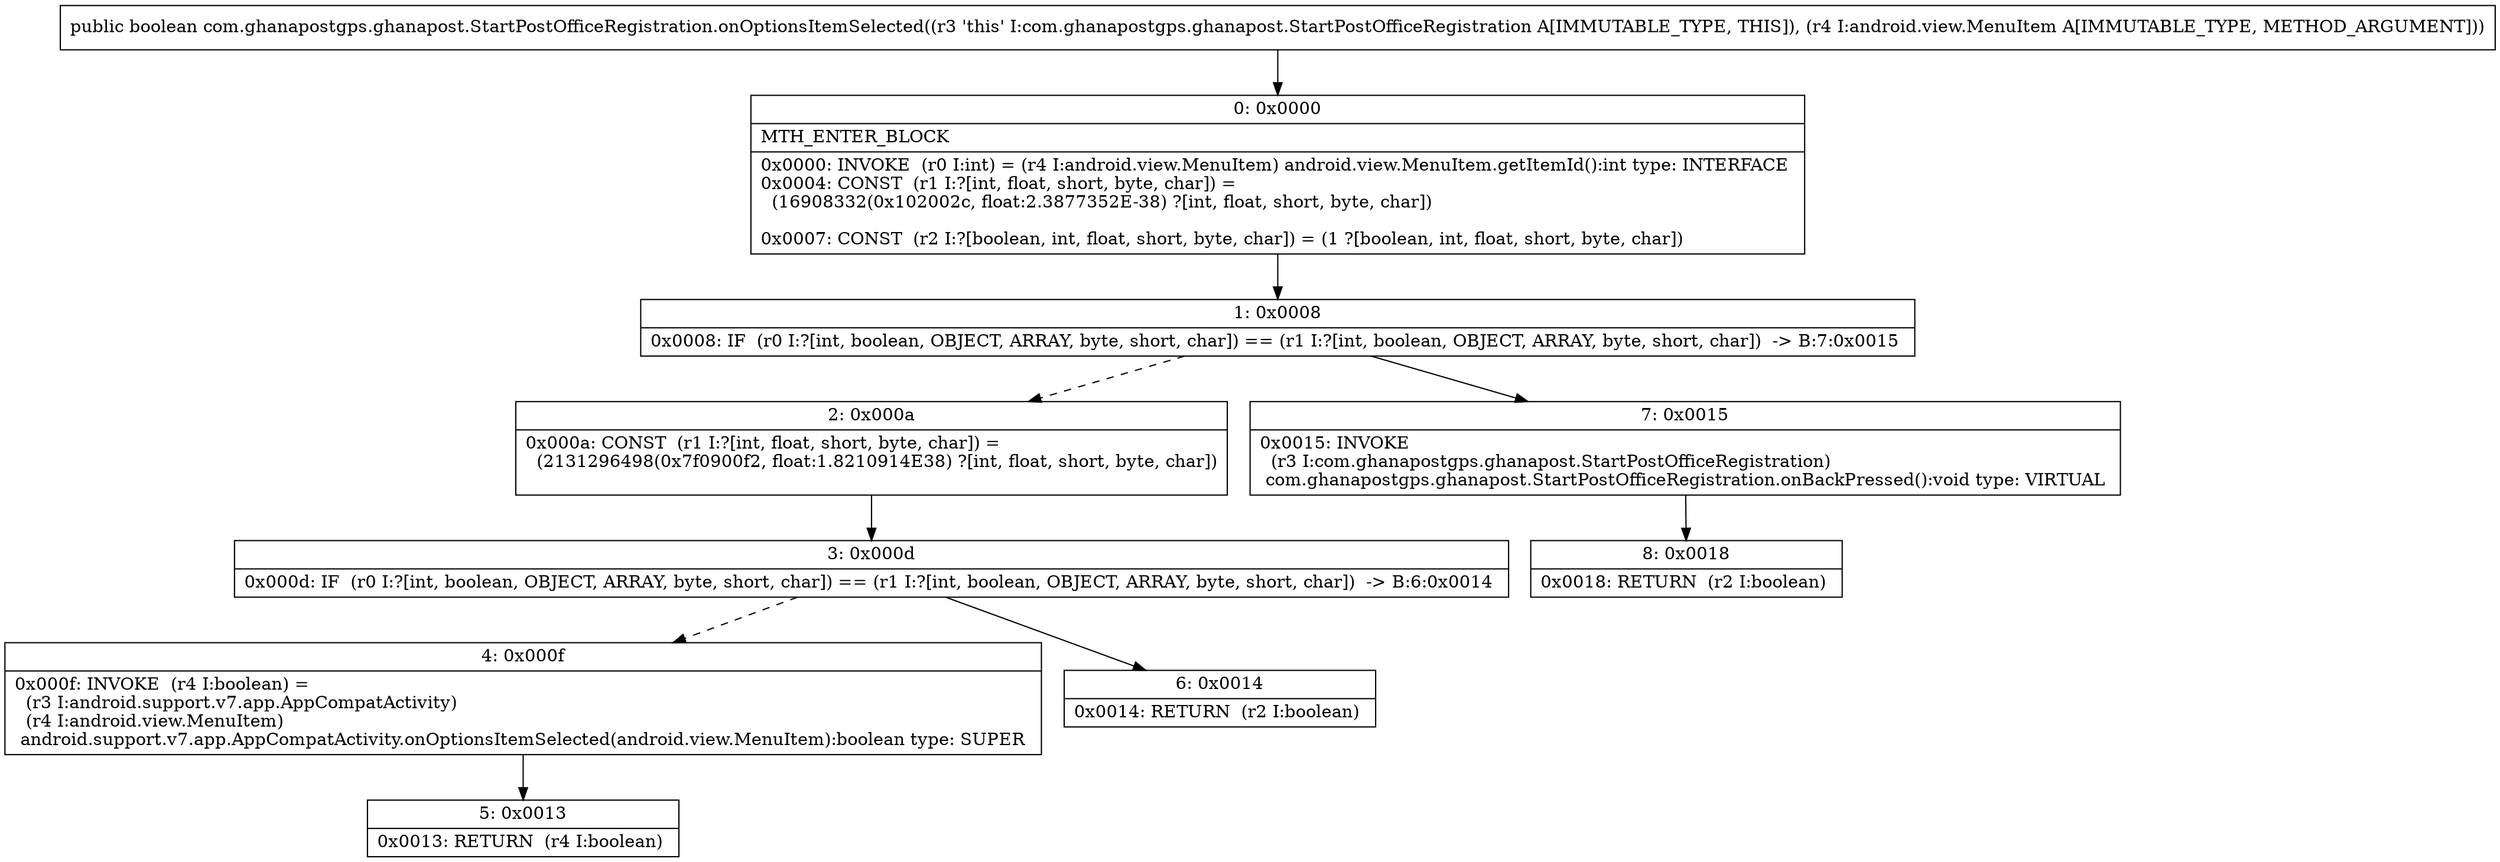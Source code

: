 digraph "CFG forcom.ghanapostgps.ghanapost.StartPostOfficeRegistration.onOptionsItemSelected(Landroid\/view\/MenuItem;)Z" {
Node_0 [shape=record,label="{0\:\ 0x0000|MTH_ENTER_BLOCK\l|0x0000: INVOKE  (r0 I:int) = (r4 I:android.view.MenuItem) android.view.MenuItem.getItemId():int type: INTERFACE \l0x0004: CONST  (r1 I:?[int, float, short, byte, char]) = \l  (16908332(0x102002c, float:2.3877352E\-38) ?[int, float, short, byte, char])\l \l0x0007: CONST  (r2 I:?[boolean, int, float, short, byte, char]) = (1 ?[boolean, int, float, short, byte, char]) \l}"];
Node_1 [shape=record,label="{1\:\ 0x0008|0x0008: IF  (r0 I:?[int, boolean, OBJECT, ARRAY, byte, short, char]) == (r1 I:?[int, boolean, OBJECT, ARRAY, byte, short, char])  \-\> B:7:0x0015 \l}"];
Node_2 [shape=record,label="{2\:\ 0x000a|0x000a: CONST  (r1 I:?[int, float, short, byte, char]) = \l  (2131296498(0x7f0900f2, float:1.8210914E38) ?[int, float, short, byte, char])\l \l}"];
Node_3 [shape=record,label="{3\:\ 0x000d|0x000d: IF  (r0 I:?[int, boolean, OBJECT, ARRAY, byte, short, char]) == (r1 I:?[int, boolean, OBJECT, ARRAY, byte, short, char])  \-\> B:6:0x0014 \l}"];
Node_4 [shape=record,label="{4\:\ 0x000f|0x000f: INVOKE  (r4 I:boolean) = \l  (r3 I:android.support.v7.app.AppCompatActivity)\l  (r4 I:android.view.MenuItem)\l android.support.v7.app.AppCompatActivity.onOptionsItemSelected(android.view.MenuItem):boolean type: SUPER \l}"];
Node_5 [shape=record,label="{5\:\ 0x0013|0x0013: RETURN  (r4 I:boolean) \l}"];
Node_6 [shape=record,label="{6\:\ 0x0014|0x0014: RETURN  (r2 I:boolean) \l}"];
Node_7 [shape=record,label="{7\:\ 0x0015|0x0015: INVOKE  \l  (r3 I:com.ghanapostgps.ghanapost.StartPostOfficeRegistration)\l com.ghanapostgps.ghanapost.StartPostOfficeRegistration.onBackPressed():void type: VIRTUAL \l}"];
Node_8 [shape=record,label="{8\:\ 0x0018|0x0018: RETURN  (r2 I:boolean) \l}"];
MethodNode[shape=record,label="{public boolean com.ghanapostgps.ghanapost.StartPostOfficeRegistration.onOptionsItemSelected((r3 'this' I:com.ghanapostgps.ghanapost.StartPostOfficeRegistration A[IMMUTABLE_TYPE, THIS]), (r4 I:android.view.MenuItem A[IMMUTABLE_TYPE, METHOD_ARGUMENT])) }"];
MethodNode -> Node_0;
Node_0 -> Node_1;
Node_1 -> Node_2[style=dashed];
Node_1 -> Node_7;
Node_2 -> Node_3;
Node_3 -> Node_4[style=dashed];
Node_3 -> Node_6;
Node_4 -> Node_5;
Node_7 -> Node_8;
}

